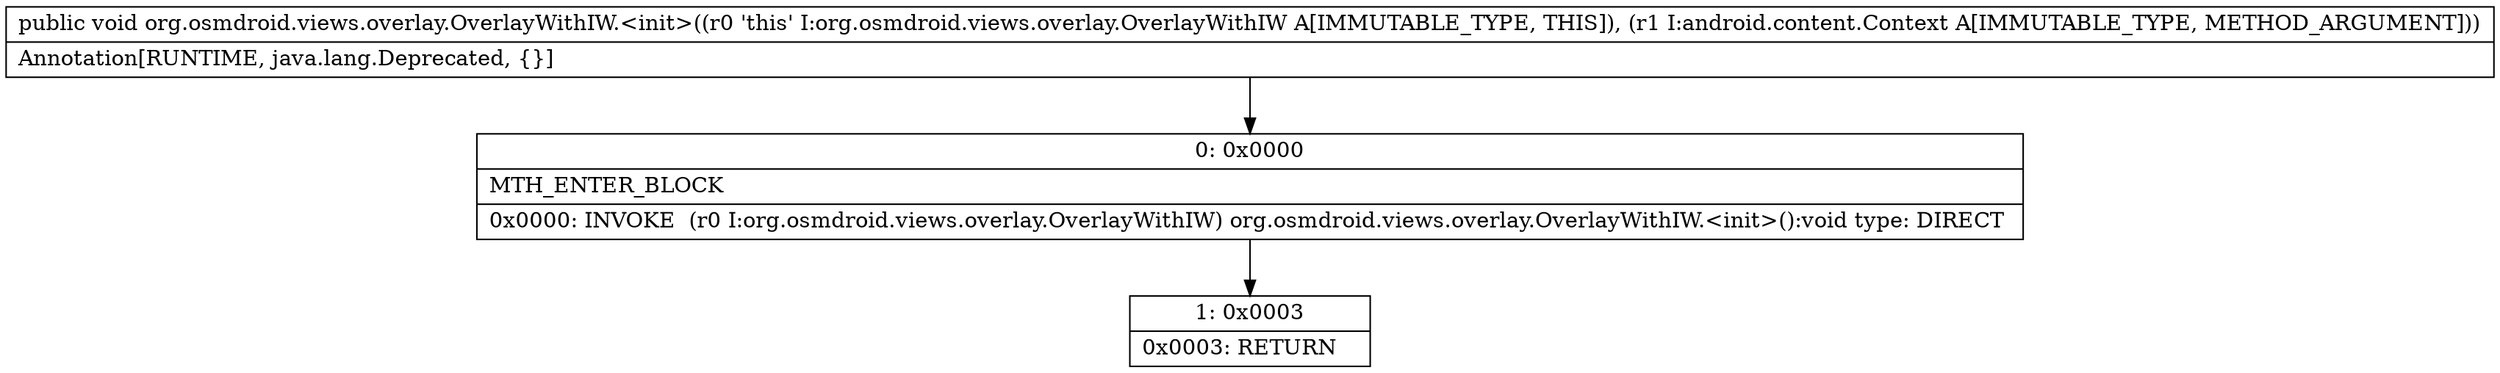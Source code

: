 digraph "CFG fororg.osmdroid.views.overlay.OverlayWithIW.\<init\>(Landroid\/content\/Context;)V" {
Node_0 [shape=record,label="{0\:\ 0x0000|MTH_ENTER_BLOCK\l|0x0000: INVOKE  (r0 I:org.osmdroid.views.overlay.OverlayWithIW) org.osmdroid.views.overlay.OverlayWithIW.\<init\>():void type: DIRECT \l}"];
Node_1 [shape=record,label="{1\:\ 0x0003|0x0003: RETURN   \l}"];
MethodNode[shape=record,label="{public void org.osmdroid.views.overlay.OverlayWithIW.\<init\>((r0 'this' I:org.osmdroid.views.overlay.OverlayWithIW A[IMMUTABLE_TYPE, THIS]), (r1 I:android.content.Context A[IMMUTABLE_TYPE, METHOD_ARGUMENT]))  | Annotation[RUNTIME, java.lang.Deprecated, \{\}]\l}"];
MethodNode -> Node_0;
Node_0 -> Node_1;
}


